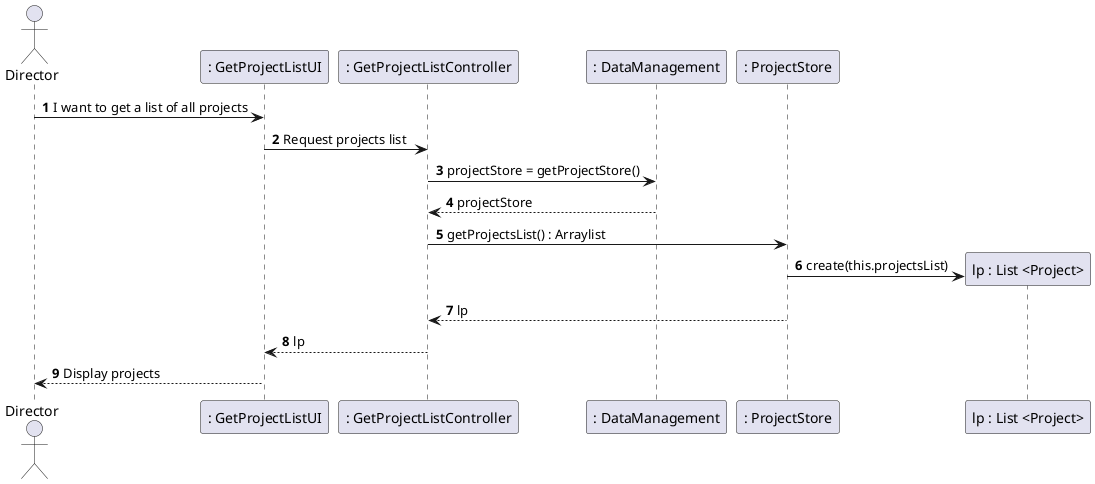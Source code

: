 @startuml
'https://plantuml.com/sequence-diagram

autonumber
actor Director

Director -> ": GetProjectListUI": I want to get a list of all projects
": GetProjectListUI" -> ": GetProjectListController": Request projects list
": GetProjectListController" -> ": DataManagement": projectStore = getProjectStore()
": GetProjectListController" <-- ": DataManagement": projectStore

": GetProjectListController" -> ": ProjectStore" : getProjectsList() : Arraylist
": ProjectStore" -> "lp : List <Project>" ** :   create(this.projectsList)
": GetProjectListController" <-- ": ProjectStore": lp
": GetProjectListUI" <-- ": GetProjectListController": lp
Director <-- ": GetProjectListUI": Display projects
@enduml